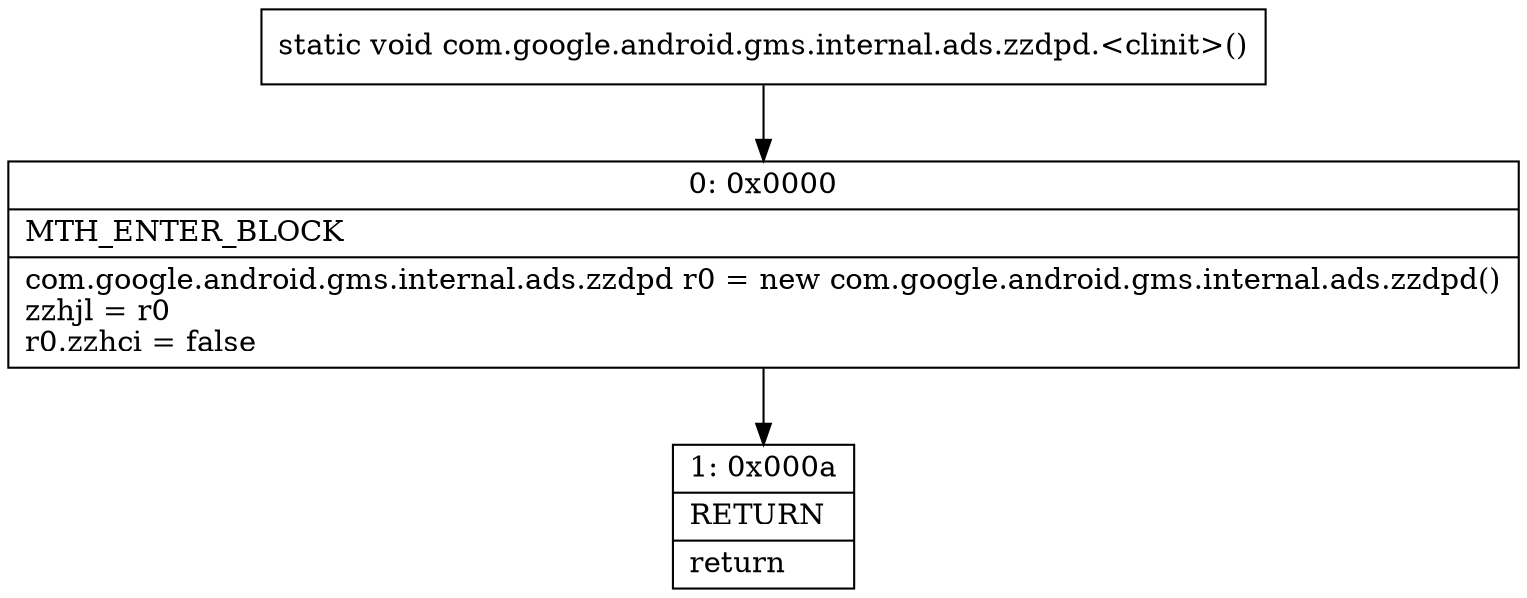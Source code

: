 digraph "CFG forcom.google.android.gms.internal.ads.zzdpd.\<clinit\>()V" {
Node_0 [shape=record,label="{0\:\ 0x0000|MTH_ENTER_BLOCK\l|com.google.android.gms.internal.ads.zzdpd r0 = new com.google.android.gms.internal.ads.zzdpd()\lzzhjl = r0\lr0.zzhci = false\l}"];
Node_1 [shape=record,label="{1\:\ 0x000a|RETURN\l|return\l}"];
MethodNode[shape=record,label="{static void com.google.android.gms.internal.ads.zzdpd.\<clinit\>() }"];
MethodNode -> Node_0;
Node_0 -> Node_1;
}

